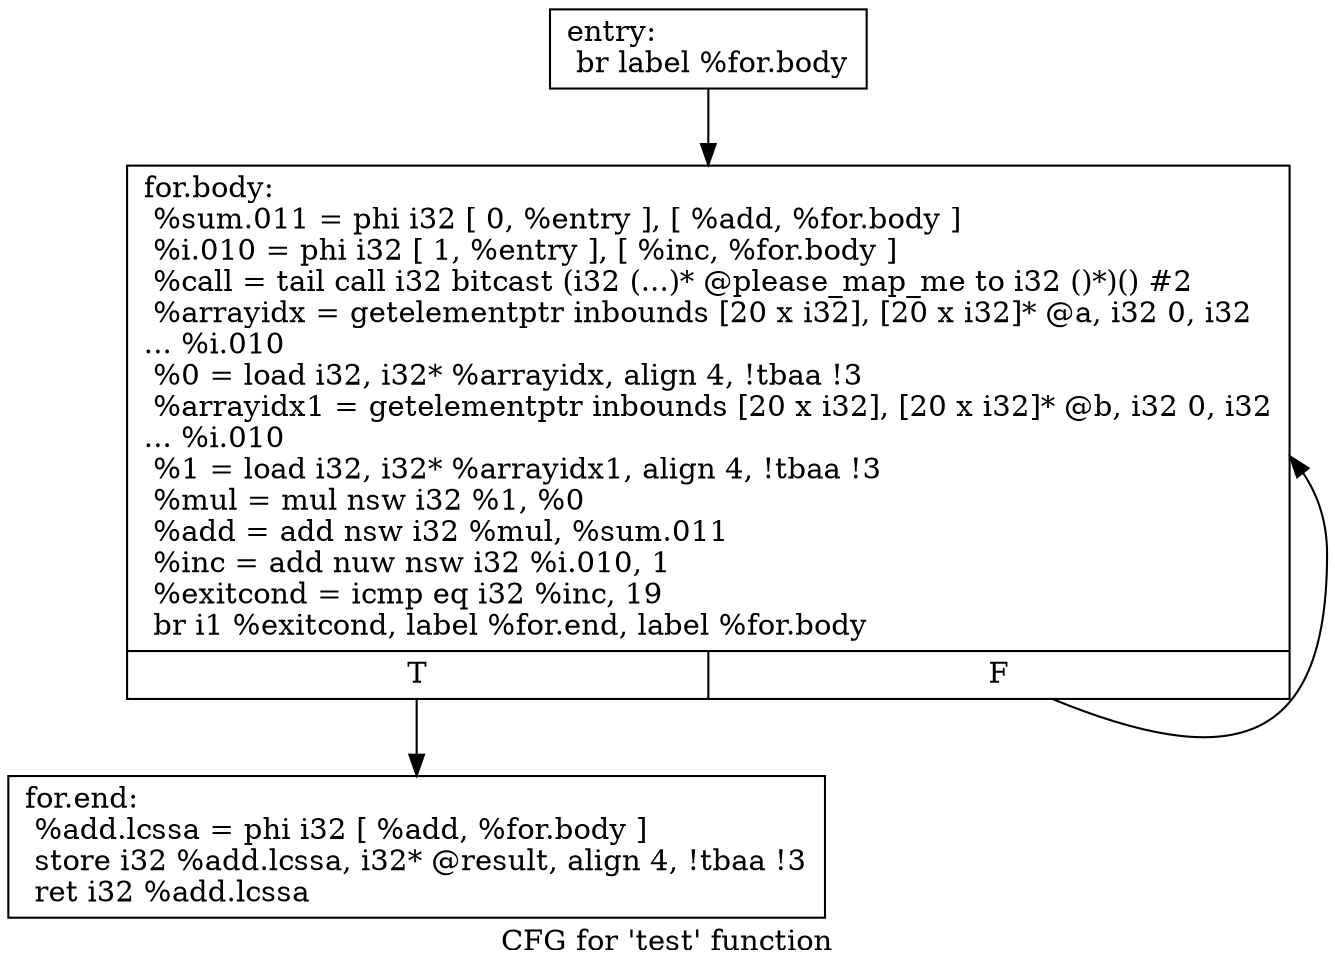 digraph "CFG for 'test' function" {
	label="CFG for 'test' function";

	Node0x55c56d8f2210 [shape=record,label="{entry:\l  br label %for.body\l}"];
	Node0x55c56d8f2210 -> Node0x55c56d8f7780;
	Node0x55c56d8f7780 [shape=record,label="{for.body:                                         \l  %sum.011 = phi i32 [ 0, %entry ], [ %add, %for.body ]\l  %i.010 = phi i32 [ 1, %entry ], [ %inc, %for.body ]\l  %call = tail call i32 bitcast (i32 (...)* @please_map_me to i32 ()*)() #2\l  %arrayidx = getelementptr inbounds [20 x i32], [20 x i32]* @a, i32 0, i32\l... %i.010\l  %0 = load i32, i32* %arrayidx, align 4, !tbaa !3\l  %arrayidx1 = getelementptr inbounds [20 x i32], [20 x i32]* @b, i32 0, i32\l... %i.010\l  %1 = load i32, i32* %arrayidx1, align 4, !tbaa !3\l  %mul = mul nsw i32 %1, %0\l  %add = add nsw i32 %mul, %sum.011\l  %inc = add nuw nsw i32 %i.010, 1\l  %exitcond = icmp eq i32 %inc, 19\l  br i1 %exitcond, label %for.end, label %for.body\l|{<s0>T|<s1>F}}"];
	Node0x55c56d8f7780:s0 -> Node0x55c56d8f77d0;
	Node0x55c56d8f7780:s1 -> Node0x55c56d8f7780;
	Node0x55c56d8f77d0 [shape=record,label="{for.end:                                          \l  %add.lcssa = phi i32 [ %add, %for.body ]\l  store i32 %add.lcssa, i32* @result, align 4, !tbaa !3\l  ret i32 %add.lcssa\l}"];
}
